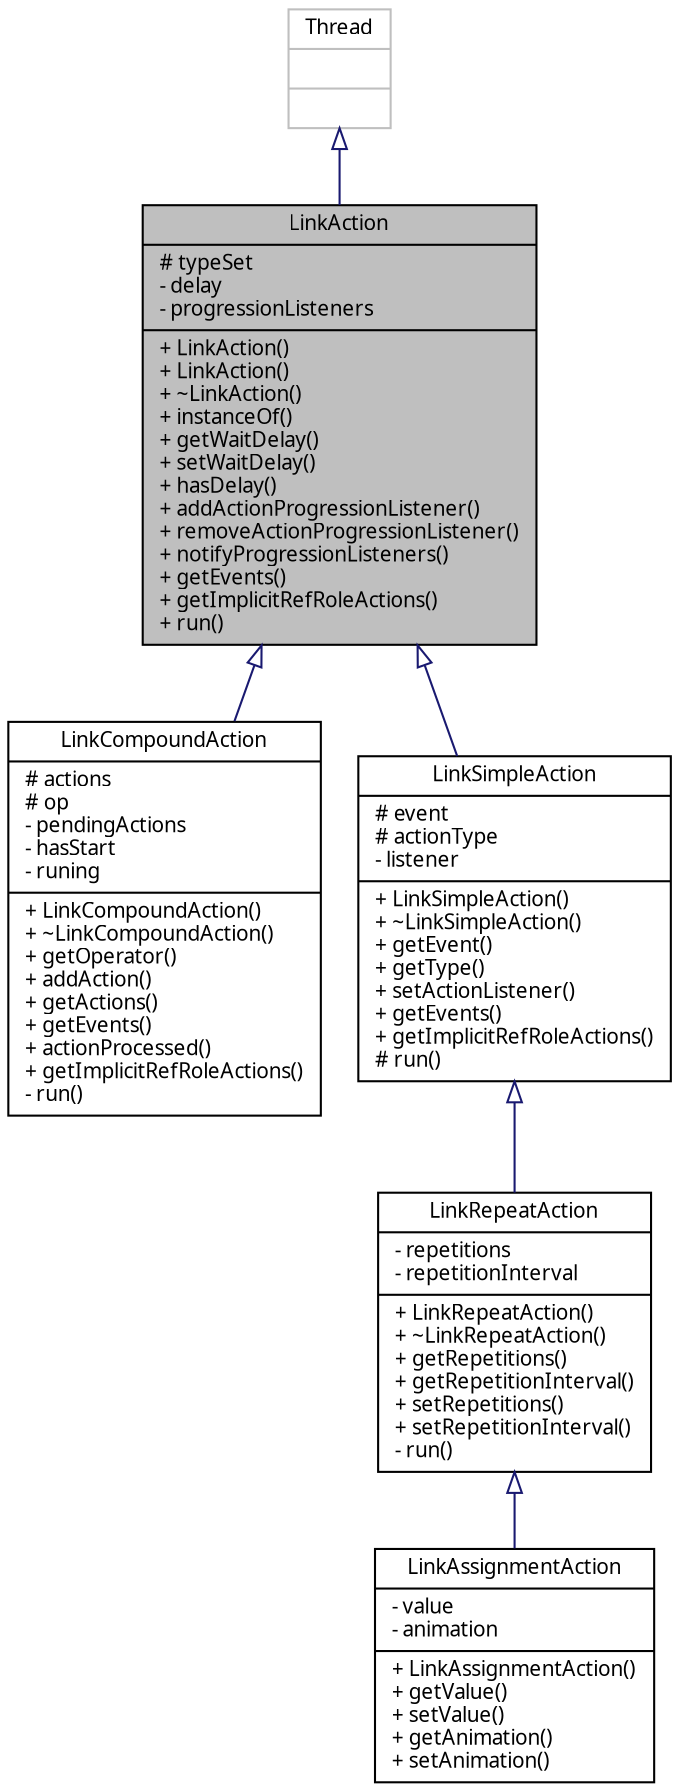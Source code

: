 digraph G
{
  edge [fontname="FreeSans.ttf",fontsize=10,labelfontname="FreeSans.ttf",labelfontsize=10];
  node [fontname="FreeSans.ttf",fontsize=10,shape=record];
  Node1 [label="{LinkAction\n|# typeSet\l- delay\l- progressionListeners\l|+ LinkAction()\l+ LinkAction()\l+ ~LinkAction()\l+ instanceOf()\l+ getWaitDelay()\l+ setWaitDelay()\l+ hasDelay()\l+ addActionProgressionListener()\l+ removeActionProgressionListener()\l+ notifyProgressionListeners()\l+ getEvents()\l+ getImplicitRefRoleActions()\l+ run()\l}",height=0.2,width=0.4,color="black", fillcolor="grey75", style="filled" fontcolor="black"];
  Node2 -> Node1 [dir=back,color="midnightblue",fontsize=10,style="solid",arrowtail="empty"];
  Node2 [label="{Thread\n||}",height=0.2,width=0.4,color="grey75", fillcolor="white", style="filled"];
  Node1 -> Node3 [dir=back,color="midnightblue",fontsize=10,style="solid",arrowtail="empty"];
  Node3 [label="{LinkCompoundAction\n|# actions\l# op\l- pendingActions\l- hasStart\l- runing\l|+ LinkCompoundAction()\l+ ~LinkCompoundAction()\l+ getOperator()\l+ addAction()\l+ getActions()\l+ getEvents()\l+ actionProcessed()\l+ getImplicitRefRoleActions()\l- run()\l}",height=0.2,width=0.4,color="black", fillcolor="white", style="filled",URL="$classbr_1_1pucrio_1_1telemidia_1_1ginga_1_1ncl_1_1model_1_1link_1_1LinkCompoundAction.html"];
  Node1 -> Node4 [dir=back,color="midnightblue",fontsize=10,style="solid",arrowtail="empty"];
  Node4 [label="{LinkSimpleAction\n|# event\l# actionType\l- listener\l|+ LinkSimpleAction()\l+ ~LinkSimpleAction()\l+ getEvent()\l+ getType()\l+ setActionListener()\l+ getEvents()\l+ getImplicitRefRoleActions()\l# run()\l}",height=0.2,width=0.4,color="black", fillcolor="white", style="filled",URL="$classbr_1_1pucrio_1_1telemidia_1_1ginga_1_1ncl_1_1model_1_1link_1_1LinkSimpleAction.html"];
  Node4 -> Node5 [dir=back,color="midnightblue",fontsize=10,style="solid",arrowtail="empty"];
  Node5 [label="{LinkRepeatAction\n|- repetitions\l- repetitionInterval\l|+ LinkRepeatAction()\l+ ~LinkRepeatAction()\l+ getRepetitions()\l+ getRepetitionInterval()\l+ setRepetitions()\l+ setRepetitionInterval()\l- run()\l}",height=0.2,width=0.4,color="black", fillcolor="white", style="filled",URL="$classbr_1_1pucrio_1_1telemidia_1_1ginga_1_1ncl_1_1model_1_1link_1_1LinkRepeatAction.html"];
  Node5 -> Node6 [dir=back,color="midnightblue",fontsize=10,style="solid",arrowtail="empty"];
  Node6 [label="{LinkAssignmentAction\n|- value\l- animation\l|+ LinkAssignmentAction()\l+ getValue()\l+ setValue()\l+ getAnimation()\l+ setAnimation()\l}",height=0.2,width=0.4,color="black", fillcolor="white", style="filled",URL="$classbr_1_1pucrio_1_1telemidia_1_1ginga_1_1ncl_1_1model_1_1link_1_1LinkAssignmentAction.html"];
}
